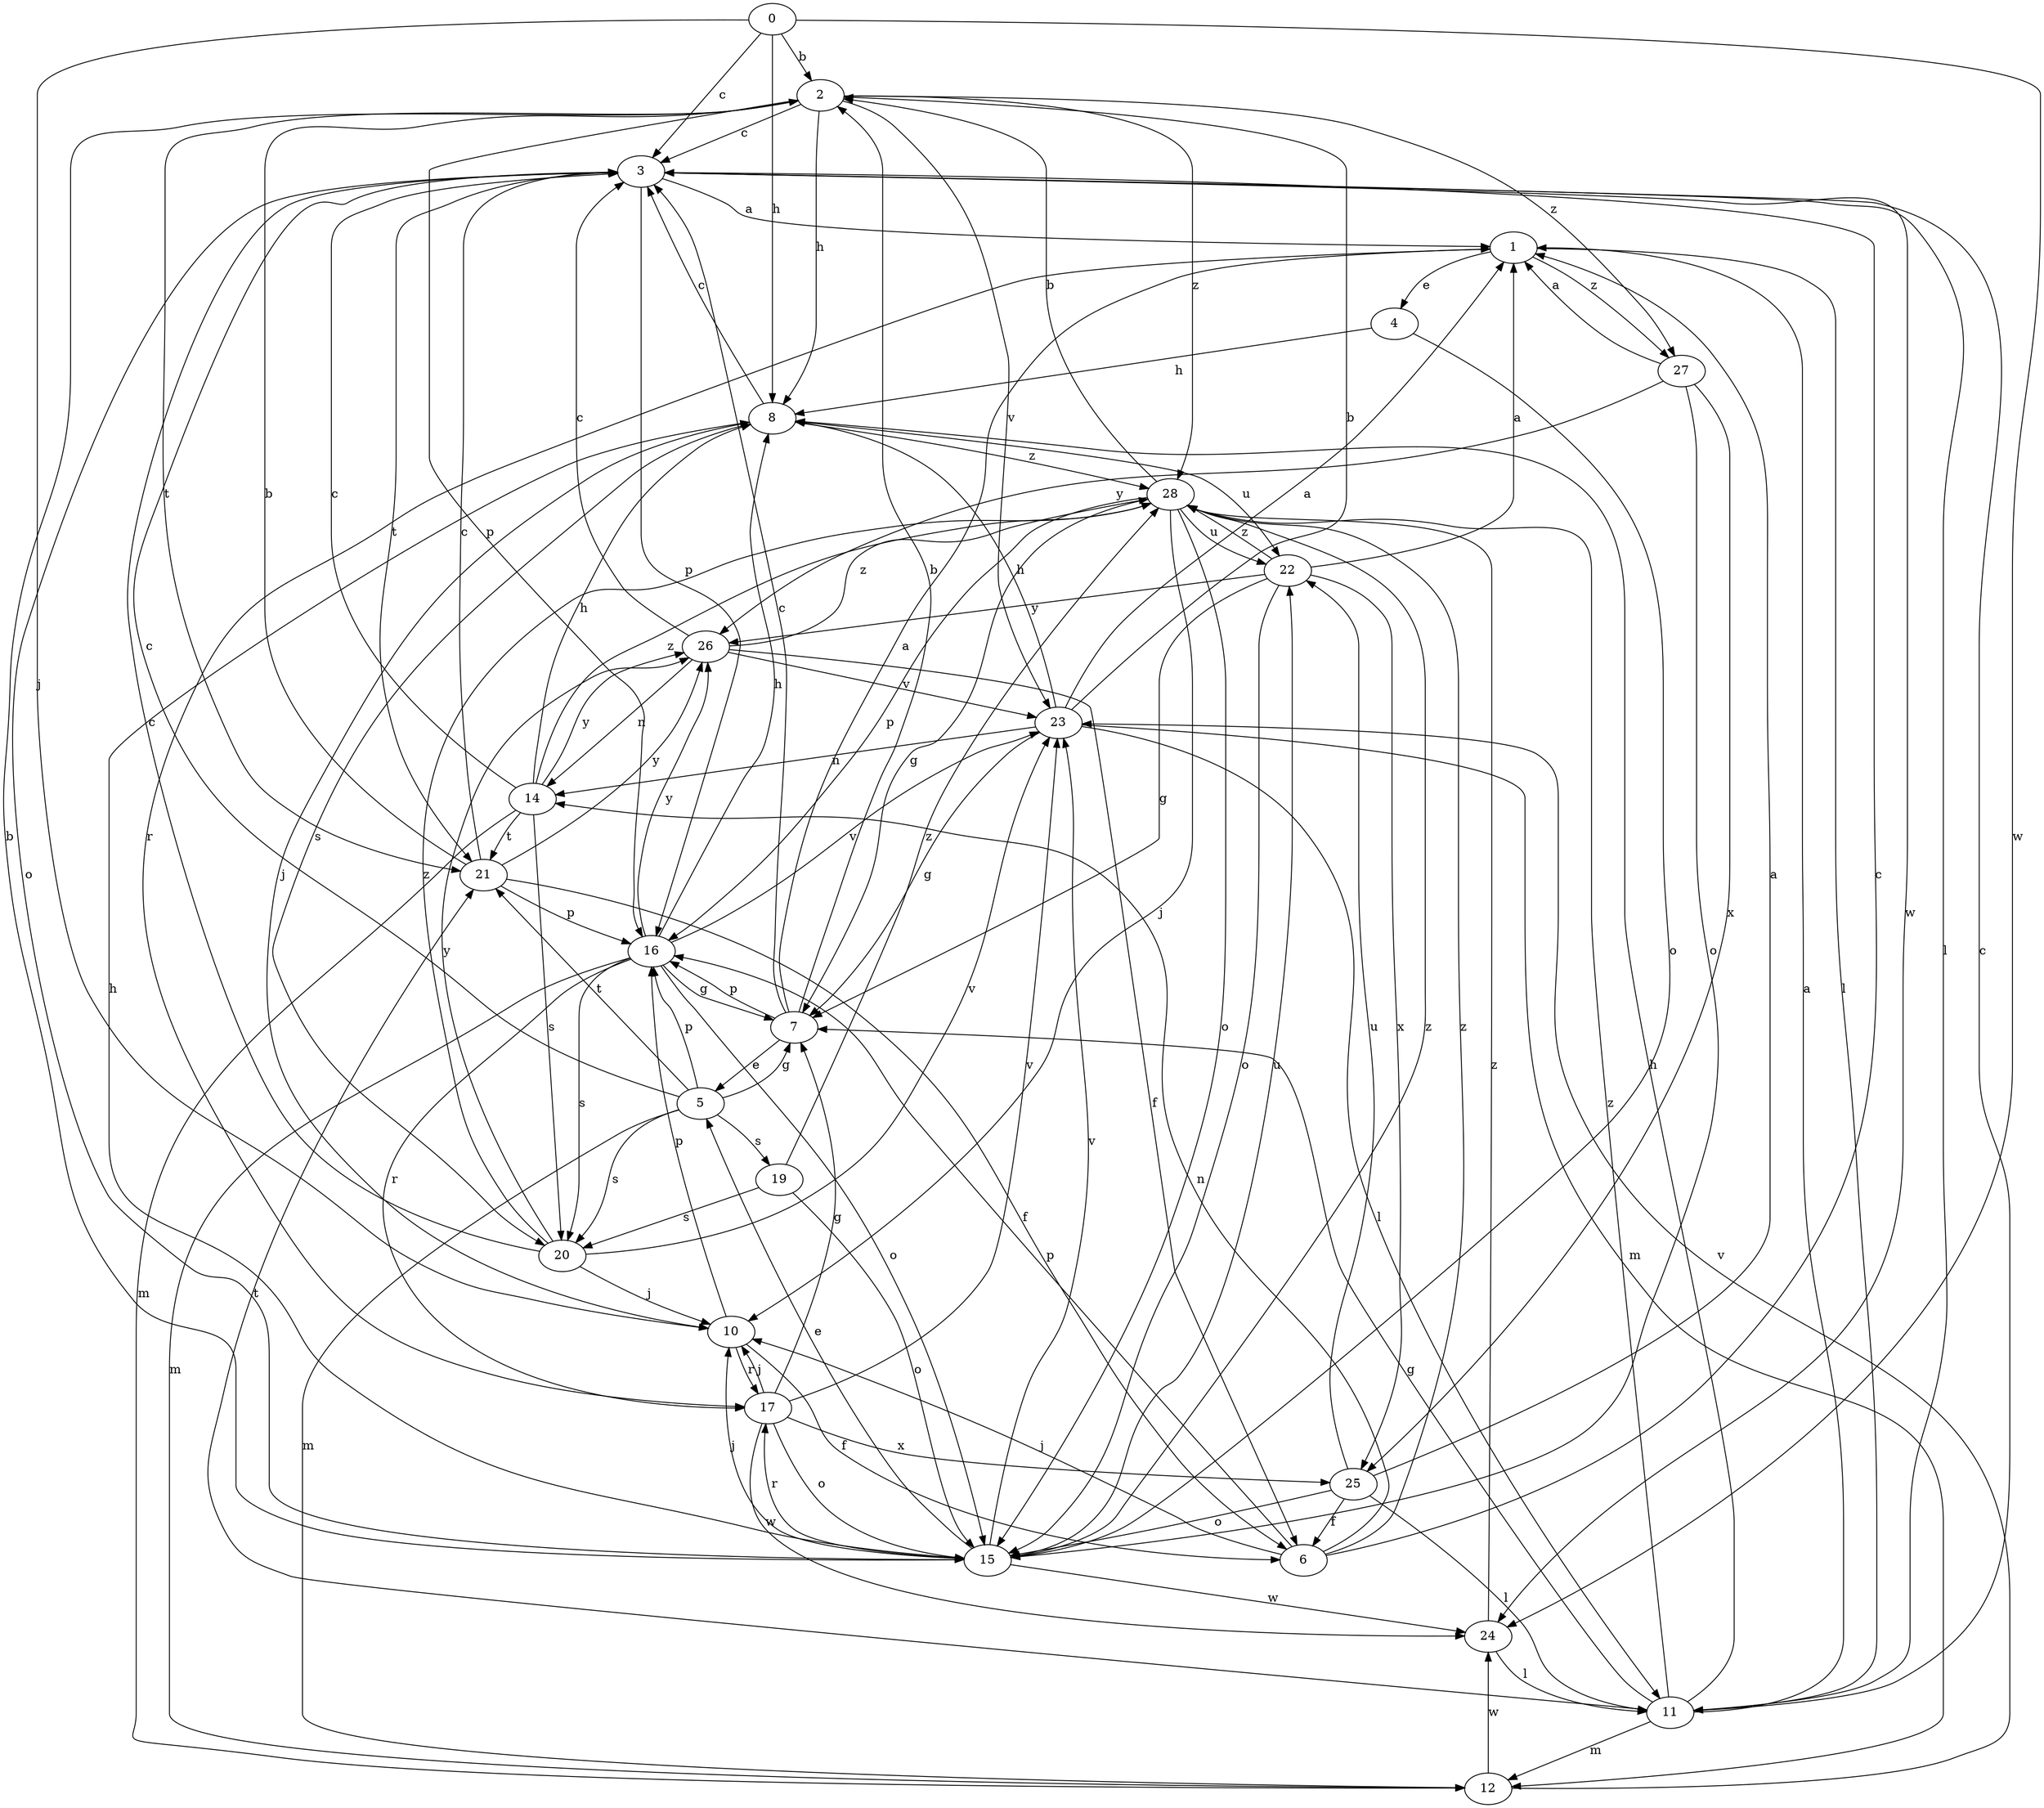strict digraph  {
0;
1;
2;
3;
4;
5;
6;
7;
8;
10;
11;
12;
14;
15;
16;
17;
19;
20;
21;
22;
23;
24;
25;
26;
27;
28;
0 -> 2  [label=b];
0 -> 3  [label=c];
0 -> 8  [label=h];
0 -> 10  [label=j];
0 -> 24  [label=w];
1 -> 4  [label=e];
1 -> 11  [label=l];
1 -> 17  [label=r];
1 -> 27  [label=z];
2 -> 3  [label=c];
2 -> 8  [label=h];
2 -> 16  [label=p];
2 -> 21  [label=t];
2 -> 23  [label=v];
2 -> 27  [label=z];
2 -> 28  [label=z];
3 -> 1  [label=a];
3 -> 11  [label=l];
3 -> 15  [label=o];
3 -> 16  [label=p];
3 -> 21  [label=t];
3 -> 24  [label=w];
4 -> 8  [label=h];
4 -> 15  [label=o];
5 -> 3  [label=c];
5 -> 7  [label=g];
5 -> 12  [label=m];
5 -> 16  [label=p];
5 -> 19  [label=s];
5 -> 20  [label=s];
5 -> 21  [label=t];
6 -> 3  [label=c];
6 -> 10  [label=j];
6 -> 14  [label=n];
6 -> 16  [label=p];
6 -> 28  [label=z];
7 -> 1  [label=a];
7 -> 2  [label=b];
7 -> 3  [label=c];
7 -> 5  [label=e];
7 -> 16  [label=p];
8 -> 3  [label=c];
8 -> 10  [label=j];
8 -> 20  [label=s];
8 -> 22  [label=u];
8 -> 28  [label=z];
10 -> 6  [label=f];
10 -> 16  [label=p];
10 -> 17  [label=r];
11 -> 1  [label=a];
11 -> 3  [label=c];
11 -> 7  [label=g];
11 -> 8  [label=h];
11 -> 12  [label=m];
11 -> 21  [label=t];
11 -> 28  [label=z];
12 -> 23  [label=v];
12 -> 24  [label=w];
14 -> 3  [label=c];
14 -> 8  [label=h];
14 -> 12  [label=m];
14 -> 20  [label=s];
14 -> 21  [label=t];
14 -> 26  [label=y];
14 -> 28  [label=z];
15 -> 2  [label=b];
15 -> 5  [label=e];
15 -> 8  [label=h];
15 -> 10  [label=j];
15 -> 17  [label=r];
15 -> 22  [label=u];
15 -> 23  [label=v];
15 -> 24  [label=w];
15 -> 28  [label=z];
16 -> 7  [label=g];
16 -> 8  [label=h];
16 -> 12  [label=m];
16 -> 15  [label=o];
16 -> 17  [label=r];
16 -> 20  [label=s];
16 -> 23  [label=v];
16 -> 26  [label=y];
17 -> 7  [label=g];
17 -> 10  [label=j];
17 -> 15  [label=o];
17 -> 23  [label=v];
17 -> 24  [label=w];
17 -> 25  [label=x];
19 -> 15  [label=o];
19 -> 20  [label=s];
19 -> 28  [label=z];
20 -> 3  [label=c];
20 -> 10  [label=j];
20 -> 23  [label=v];
20 -> 26  [label=y];
20 -> 28  [label=z];
21 -> 2  [label=b];
21 -> 3  [label=c];
21 -> 6  [label=f];
21 -> 16  [label=p];
21 -> 26  [label=y];
22 -> 1  [label=a];
22 -> 7  [label=g];
22 -> 15  [label=o];
22 -> 25  [label=x];
22 -> 26  [label=y];
22 -> 28  [label=z];
23 -> 1  [label=a];
23 -> 2  [label=b];
23 -> 7  [label=g];
23 -> 8  [label=h];
23 -> 11  [label=l];
23 -> 12  [label=m];
23 -> 14  [label=n];
24 -> 11  [label=l];
24 -> 28  [label=z];
25 -> 1  [label=a];
25 -> 6  [label=f];
25 -> 11  [label=l];
25 -> 15  [label=o];
25 -> 22  [label=u];
26 -> 3  [label=c];
26 -> 6  [label=f];
26 -> 14  [label=n];
26 -> 23  [label=v];
26 -> 28  [label=z];
27 -> 1  [label=a];
27 -> 15  [label=o];
27 -> 25  [label=x];
27 -> 26  [label=y];
28 -> 2  [label=b];
28 -> 7  [label=g];
28 -> 10  [label=j];
28 -> 15  [label=o];
28 -> 16  [label=p];
28 -> 22  [label=u];
}
